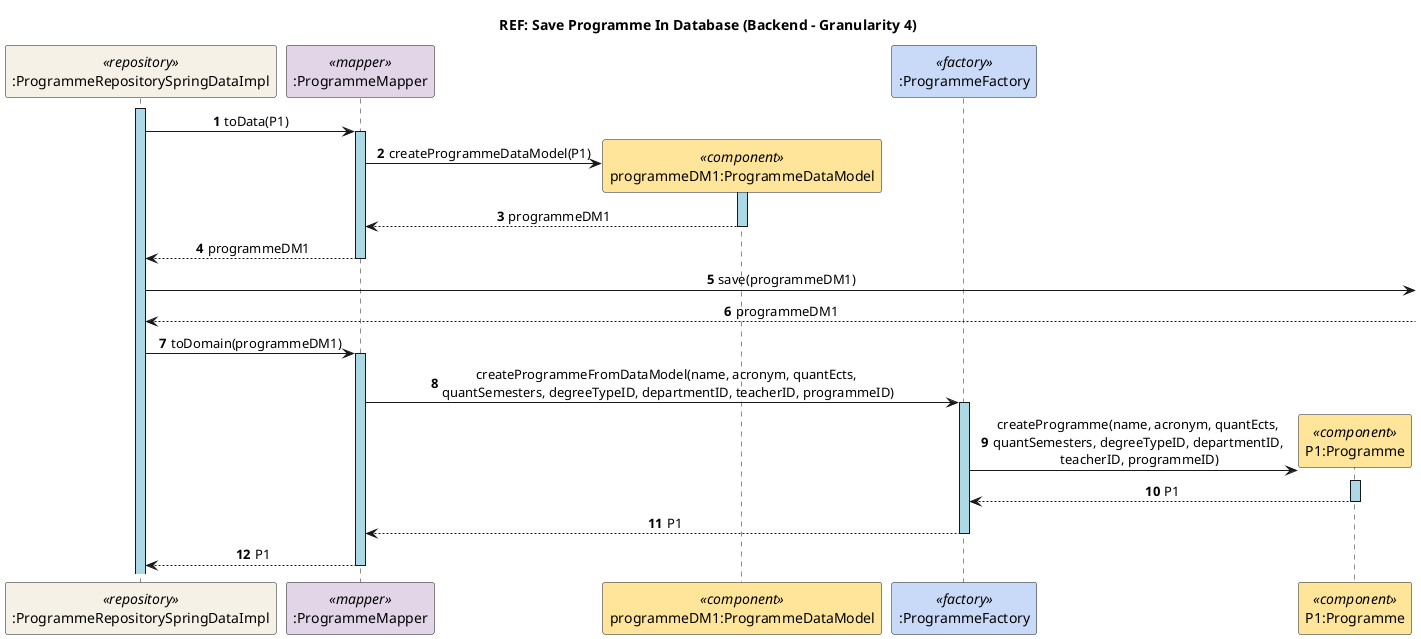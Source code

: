 @startuml
title REF: Save Programme In Database (Backend - Granularity 4)
skinparam sequenceLifeLineBackgroundColor lightblue
skinparam sequenceMessageAlign center
autonumber

participant ":ProgrammeRepositorySpringDataImpl" as ProgrammeRepository <<repository>> #F6F1E7
participant ":ProgrammeMapper" as ProgrammeMapper <<mapper>> #E1D5E7
participant "programmeDM1:ProgrammeDataModel" as ProgrammeDataModel <<component>> #FFE599
participant ":ProgrammeFactory" as ProgrammeFactory <<factory>> #C9DAF8
participant "P1:Programme" as Programme <<component>> #FFE599

activate ProgrammeRepository
ProgrammeRepository -> ProgrammeMapper ++: toData(P1)

ProgrammeMapper -> ProgrammeDataModel**: createProgrammeDataModel(P1)
activate ProgrammeDataModel
ProgrammeDataModel --> ProgrammeMapper --: programmeDM1
ProgrammeMapper --> ProgrammeRepository --: programmeDM1

ProgrammeRepository -> : save(programmeDM1)
ProgrammeRepository <-- : programmeDM1

ProgrammeRepository -> ProgrammeMapper++ : toDomain(programmeDM1)
ProgrammeMapper -> ProgrammeFactory++ : createProgrammeFromDataModel(name, acronym, quantEcts, \nquantSemesters, degreeTypeID, departmentID, teacherID, programmeID)
ProgrammeFactory -> Programme** : createProgramme(name, acronym, quantEcts, \nquantSemesters, degreeTypeID, departmentID, \nteacherID, programmeID)
activate Programme
Programme --> ProgrammeFactory --: P1
ProgrammeFactory --> ProgrammeMapper --: P1
ProgrammeMapper --> ProgrammeRepository --: P1
@enduml